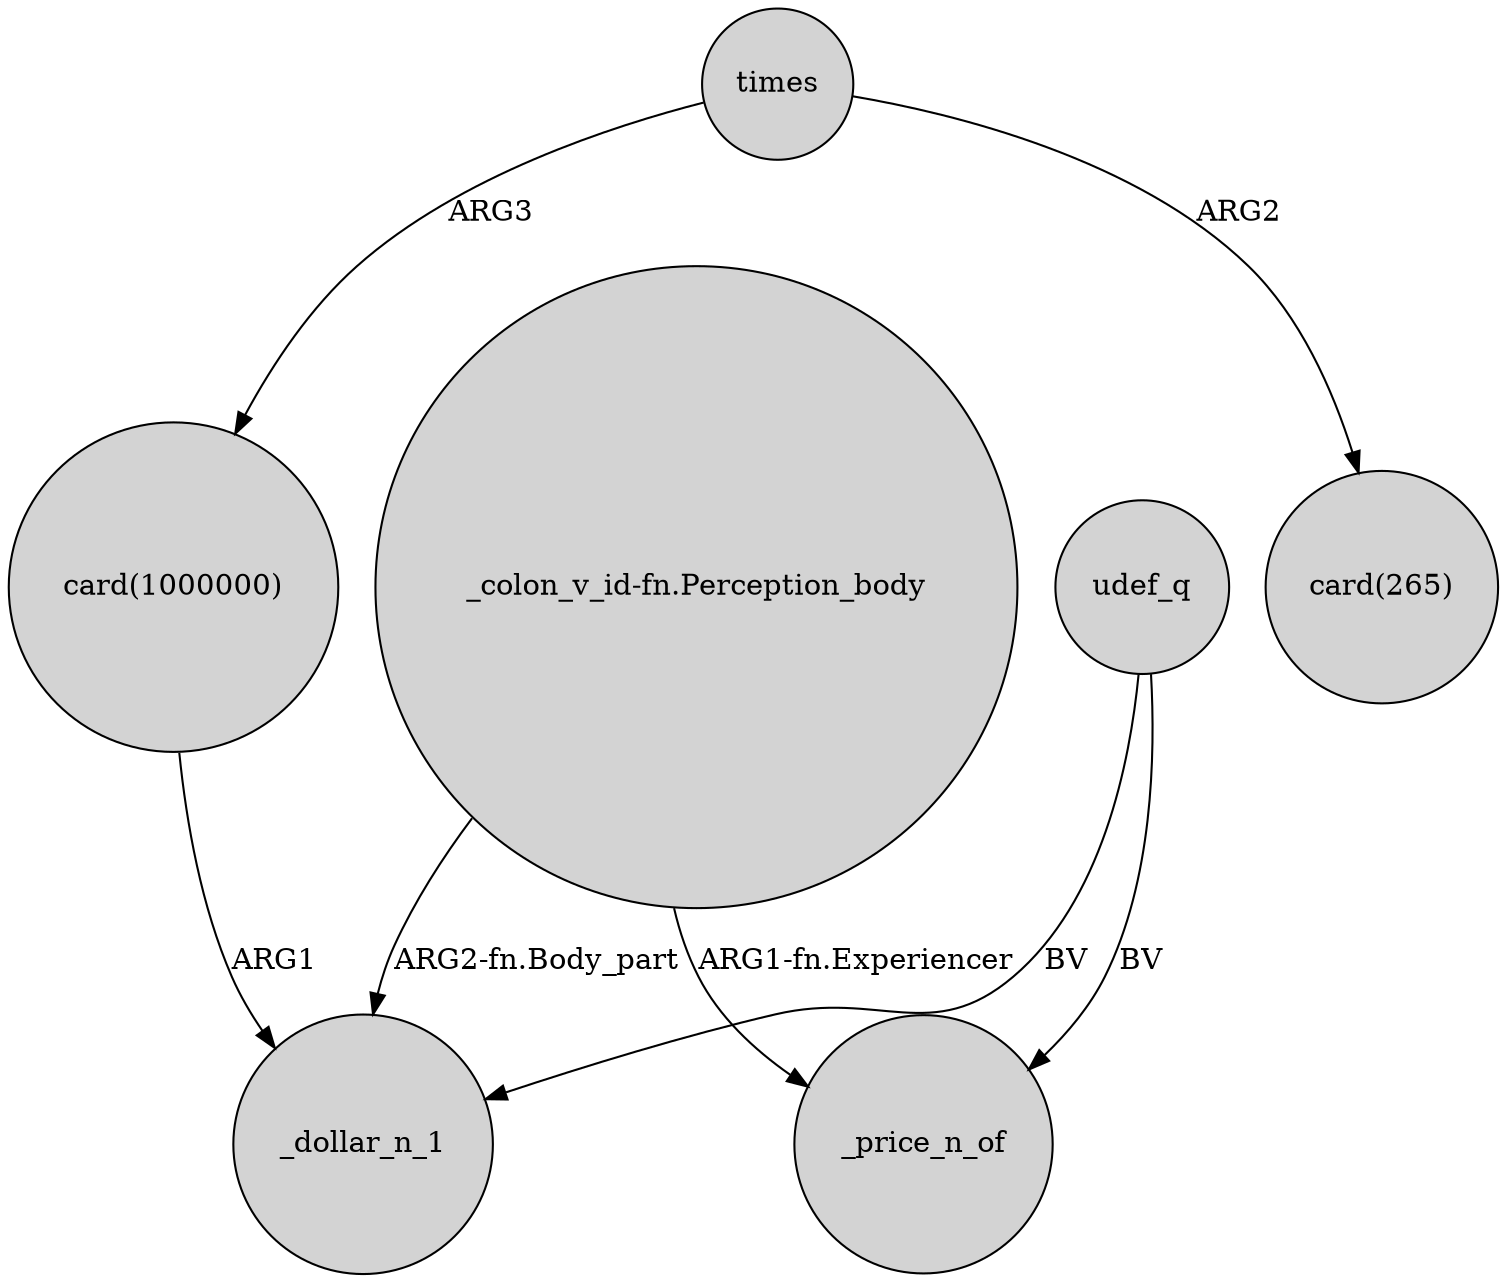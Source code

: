 digraph {
	node [shape=circle style=filled]
	times -> "card(1000000)" [label=ARG3]
	udef_q -> _dollar_n_1 [label=BV]
	"_colon_v_id-fn.Perception_body" -> _price_n_of [label="ARG1-fn.Experiencer"]
	"card(1000000)" -> _dollar_n_1 [label=ARG1]
	times -> "card(265)" [label=ARG2]
	udef_q -> _price_n_of [label=BV]
	"_colon_v_id-fn.Perception_body" -> _dollar_n_1 [label="ARG2-fn.Body_part"]
}
